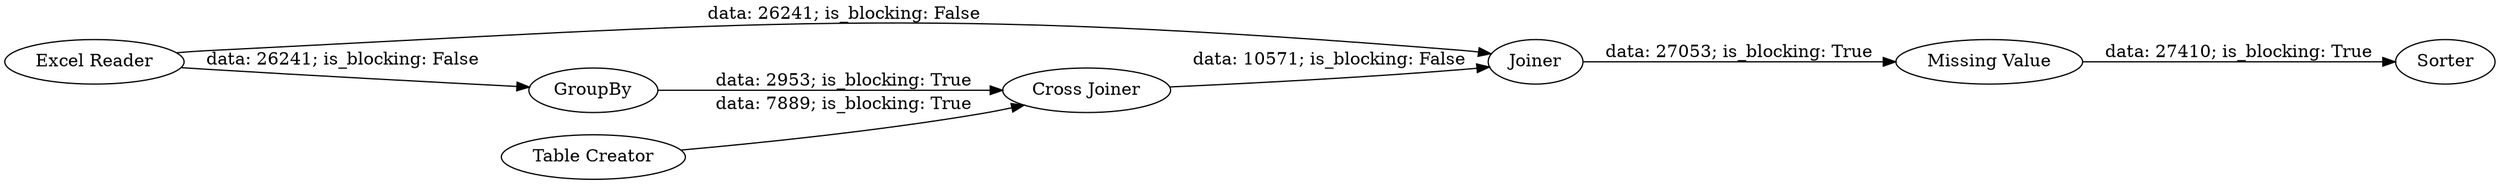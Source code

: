 digraph {
	"2144126617279169146_5" [label=Joiner]
	"2144126617279169146_3" [label=GroupBy]
	"2144126617279169146_1" [label="Table Creator"]
	"2144126617279169146_7" [label=Sorter]
	"2144126617279169146_2" [label="Excel Reader"]
	"2144126617279169146_4" [label="Cross Joiner"]
	"2144126617279169146_6" [label="Missing Value"]
	"2144126617279169146_1" -> "2144126617279169146_4" [label="data: 7889; is_blocking: True"]
	"2144126617279169146_2" -> "2144126617279169146_3" [label="data: 26241; is_blocking: False"]
	"2144126617279169146_3" -> "2144126617279169146_4" [label="data: 2953; is_blocking: True"]
	"2144126617279169146_6" -> "2144126617279169146_7" [label="data: 27410; is_blocking: True"]
	"2144126617279169146_2" -> "2144126617279169146_5" [label="data: 26241; is_blocking: False"]
	"2144126617279169146_4" -> "2144126617279169146_5" [label="data: 10571; is_blocking: False"]
	"2144126617279169146_5" -> "2144126617279169146_6" [label="data: 27053; is_blocking: True"]
	rankdir=LR
}
